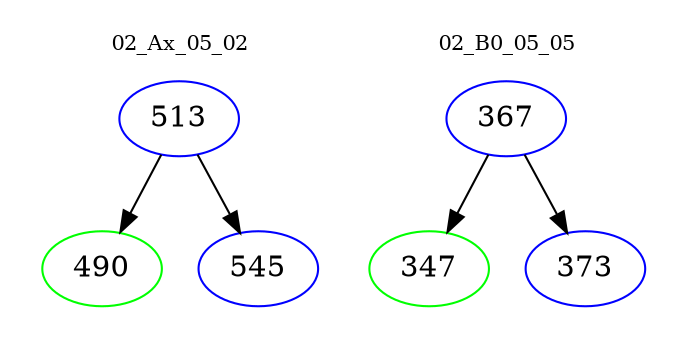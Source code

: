 digraph{
subgraph cluster_0 {
color = white
label = "02_Ax_05_02";
fontsize=10;
T0_513 [label="513", color="blue"]
T0_513 -> T0_490 [color="black"]
T0_490 [label="490", color="green"]
T0_513 -> T0_545 [color="black"]
T0_545 [label="545", color="blue"]
}
subgraph cluster_1 {
color = white
label = "02_B0_05_05";
fontsize=10;
T1_367 [label="367", color="blue"]
T1_367 -> T1_347 [color="black"]
T1_347 [label="347", color="green"]
T1_367 -> T1_373 [color="black"]
T1_373 [label="373", color="blue"]
}
}
